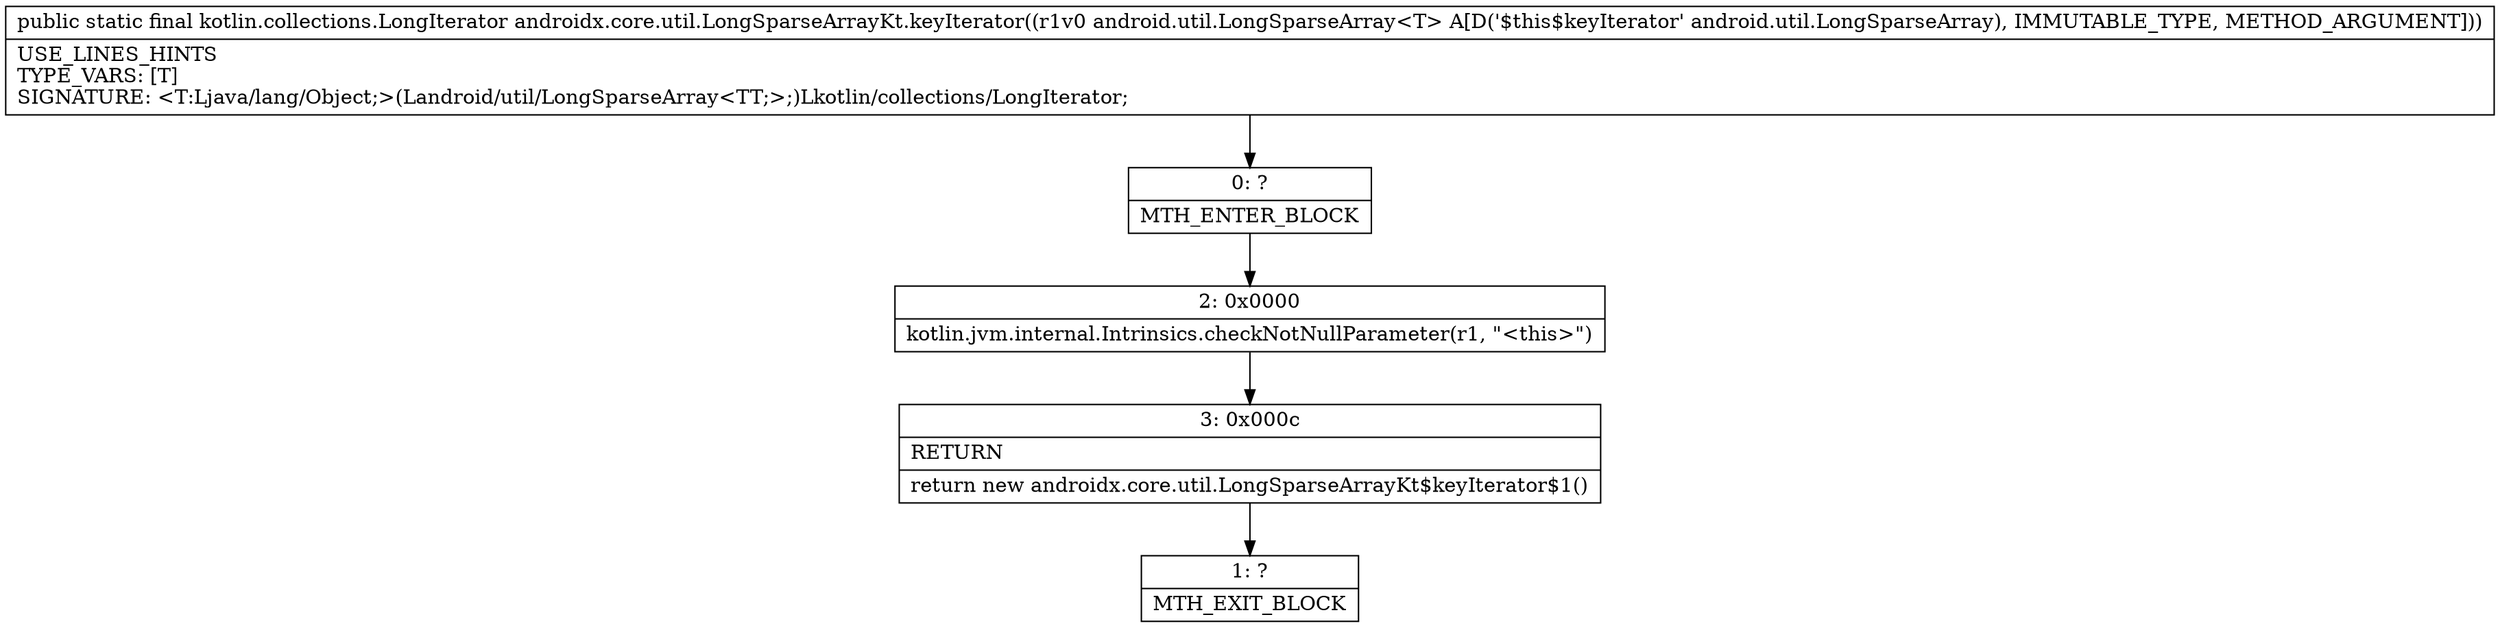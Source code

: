 digraph "CFG forandroidx.core.util.LongSparseArrayKt.keyIterator(Landroid\/util\/LongSparseArray;)Lkotlin\/collections\/LongIterator;" {
Node_0 [shape=record,label="{0\:\ ?|MTH_ENTER_BLOCK\l}"];
Node_2 [shape=record,label="{2\:\ 0x0000|kotlin.jvm.internal.Intrinsics.checkNotNullParameter(r1, \"\<this\>\")\l}"];
Node_3 [shape=record,label="{3\:\ 0x000c|RETURN\l|return new androidx.core.util.LongSparseArrayKt$keyIterator$1()\l}"];
Node_1 [shape=record,label="{1\:\ ?|MTH_EXIT_BLOCK\l}"];
MethodNode[shape=record,label="{public static final kotlin.collections.LongIterator androidx.core.util.LongSparseArrayKt.keyIterator((r1v0 android.util.LongSparseArray\<T\> A[D('$this$keyIterator' android.util.LongSparseArray), IMMUTABLE_TYPE, METHOD_ARGUMENT]))  | USE_LINES_HINTS\lTYPE_VARS: [T]\lSIGNATURE: \<T:Ljava\/lang\/Object;\>(Landroid\/util\/LongSparseArray\<TT;\>;)Lkotlin\/collections\/LongIterator;\l}"];
MethodNode -> Node_0;Node_0 -> Node_2;
Node_2 -> Node_3;
Node_3 -> Node_1;
}


